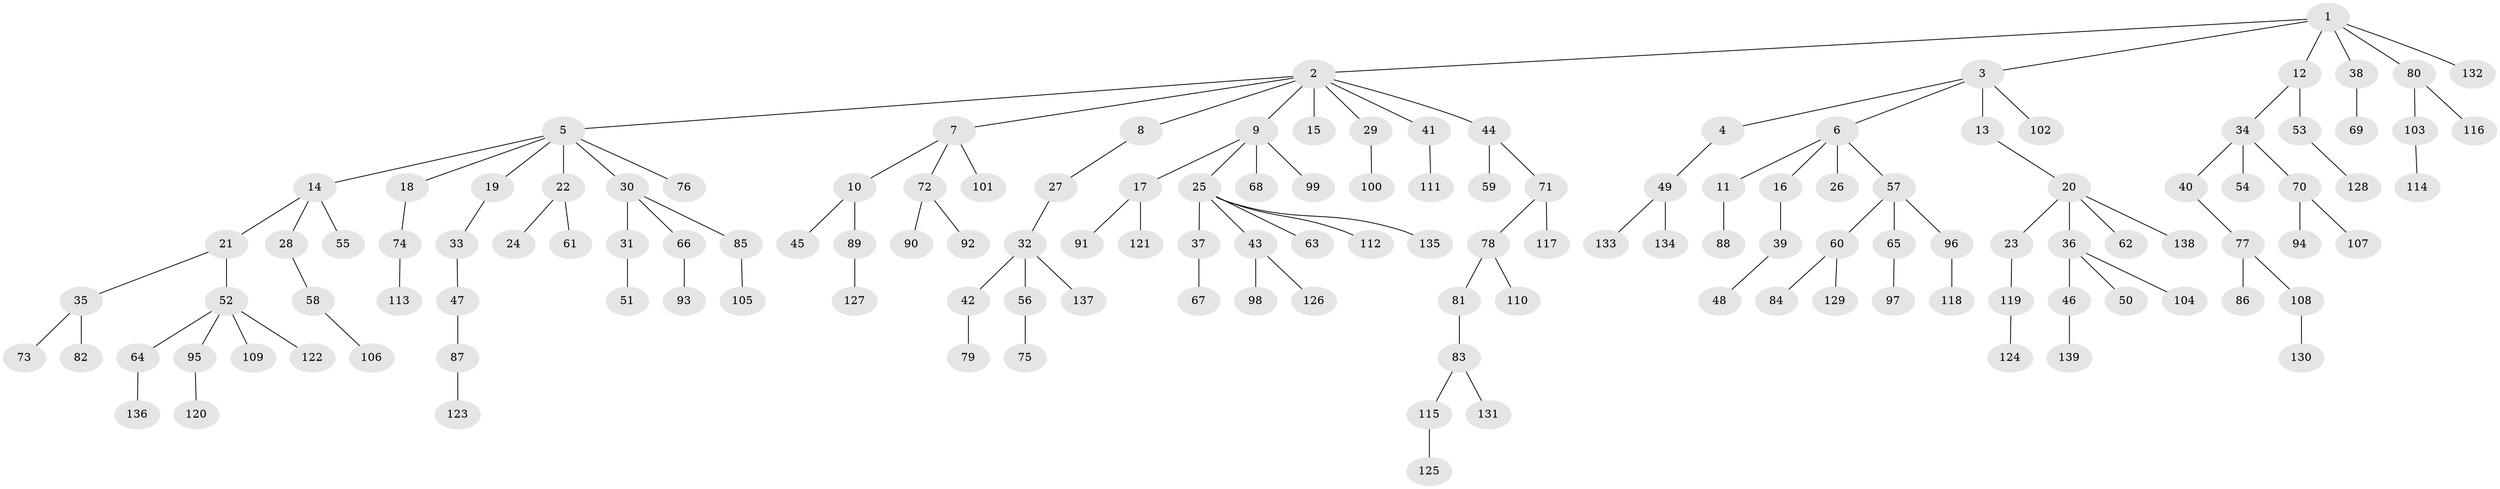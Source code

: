 // coarse degree distribution, {13: 0.012048192771084338, 5: 0.024096385542168676, 2: 0.1686746987951807, 9: 0.012048192771084338, 4: 0.04819277108433735, 3: 0.13253012048192772, 1: 0.5903614457831325, 6: 0.012048192771084338}
// Generated by graph-tools (version 1.1) at 2025/19/03/04/25 18:19:17]
// undirected, 139 vertices, 138 edges
graph export_dot {
graph [start="1"]
  node [color=gray90,style=filled];
  1;
  2;
  3;
  4;
  5;
  6;
  7;
  8;
  9;
  10;
  11;
  12;
  13;
  14;
  15;
  16;
  17;
  18;
  19;
  20;
  21;
  22;
  23;
  24;
  25;
  26;
  27;
  28;
  29;
  30;
  31;
  32;
  33;
  34;
  35;
  36;
  37;
  38;
  39;
  40;
  41;
  42;
  43;
  44;
  45;
  46;
  47;
  48;
  49;
  50;
  51;
  52;
  53;
  54;
  55;
  56;
  57;
  58;
  59;
  60;
  61;
  62;
  63;
  64;
  65;
  66;
  67;
  68;
  69;
  70;
  71;
  72;
  73;
  74;
  75;
  76;
  77;
  78;
  79;
  80;
  81;
  82;
  83;
  84;
  85;
  86;
  87;
  88;
  89;
  90;
  91;
  92;
  93;
  94;
  95;
  96;
  97;
  98;
  99;
  100;
  101;
  102;
  103;
  104;
  105;
  106;
  107;
  108;
  109;
  110;
  111;
  112;
  113;
  114;
  115;
  116;
  117;
  118;
  119;
  120;
  121;
  122;
  123;
  124;
  125;
  126;
  127;
  128;
  129;
  130;
  131;
  132;
  133;
  134;
  135;
  136;
  137;
  138;
  139;
  1 -- 2;
  1 -- 3;
  1 -- 12;
  1 -- 38;
  1 -- 80;
  1 -- 132;
  2 -- 5;
  2 -- 7;
  2 -- 8;
  2 -- 9;
  2 -- 15;
  2 -- 29;
  2 -- 41;
  2 -- 44;
  3 -- 4;
  3 -- 6;
  3 -- 13;
  3 -- 102;
  4 -- 49;
  5 -- 14;
  5 -- 18;
  5 -- 19;
  5 -- 22;
  5 -- 30;
  5 -- 76;
  6 -- 11;
  6 -- 16;
  6 -- 26;
  6 -- 57;
  7 -- 10;
  7 -- 72;
  7 -- 101;
  8 -- 27;
  9 -- 17;
  9 -- 25;
  9 -- 68;
  9 -- 99;
  10 -- 45;
  10 -- 89;
  11 -- 88;
  12 -- 34;
  12 -- 53;
  13 -- 20;
  14 -- 21;
  14 -- 28;
  14 -- 55;
  16 -- 39;
  17 -- 91;
  17 -- 121;
  18 -- 74;
  19 -- 33;
  20 -- 23;
  20 -- 36;
  20 -- 62;
  20 -- 138;
  21 -- 35;
  21 -- 52;
  22 -- 24;
  22 -- 61;
  23 -- 119;
  25 -- 37;
  25 -- 43;
  25 -- 63;
  25 -- 112;
  25 -- 135;
  27 -- 32;
  28 -- 58;
  29 -- 100;
  30 -- 31;
  30 -- 66;
  30 -- 85;
  31 -- 51;
  32 -- 42;
  32 -- 56;
  32 -- 137;
  33 -- 47;
  34 -- 40;
  34 -- 54;
  34 -- 70;
  35 -- 73;
  35 -- 82;
  36 -- 46;
  36 -- 50;
  36 -- 104;
  37 -- 67;
  38 -- 69;
  39 -- 48;
  40 -- 77;
  41 -- 111;
  42 -- 79;
  43 -- 98;
  43 -- 126;
  44 -- 59;
  44 -- 71;
  46 -- 139;
  47 -- 87;
  49 -- 133;
  49 -- 134;
  52 -- 64;
  52 -- 95;
  52 -- 109;
  52 -- 122;
  53 -- 128;
  56 -- 75;
  57 -- 60;
  57 -- 65;
  57 -- 96;
  58 -- 106;
  60 -- 84;
  60 -- 129;
  64 -- 136;
  65 -- 97;
  66 -- 93;
  70 -- 94;
  70 -- 107;
  71 -- 78;
  71 -- 117;
  72 -- 90;
  72 -- 92;
  74 -- 113;
  77 -- 86;
  77 -- 108;
  78 -- 81;
  78 -- 110;
  80 -- 103;
  80 -- 116;
  81 -- 83;
  83 -- 115;
  83 -- 131;
  85 -- 105;
  87 -- 123;
  89 -- 127;
  95 -- 120;
  96 -- 118;
  103 -- 114;
  108 -- 130;
  115 -- 125;
  119 -- 124;
}
